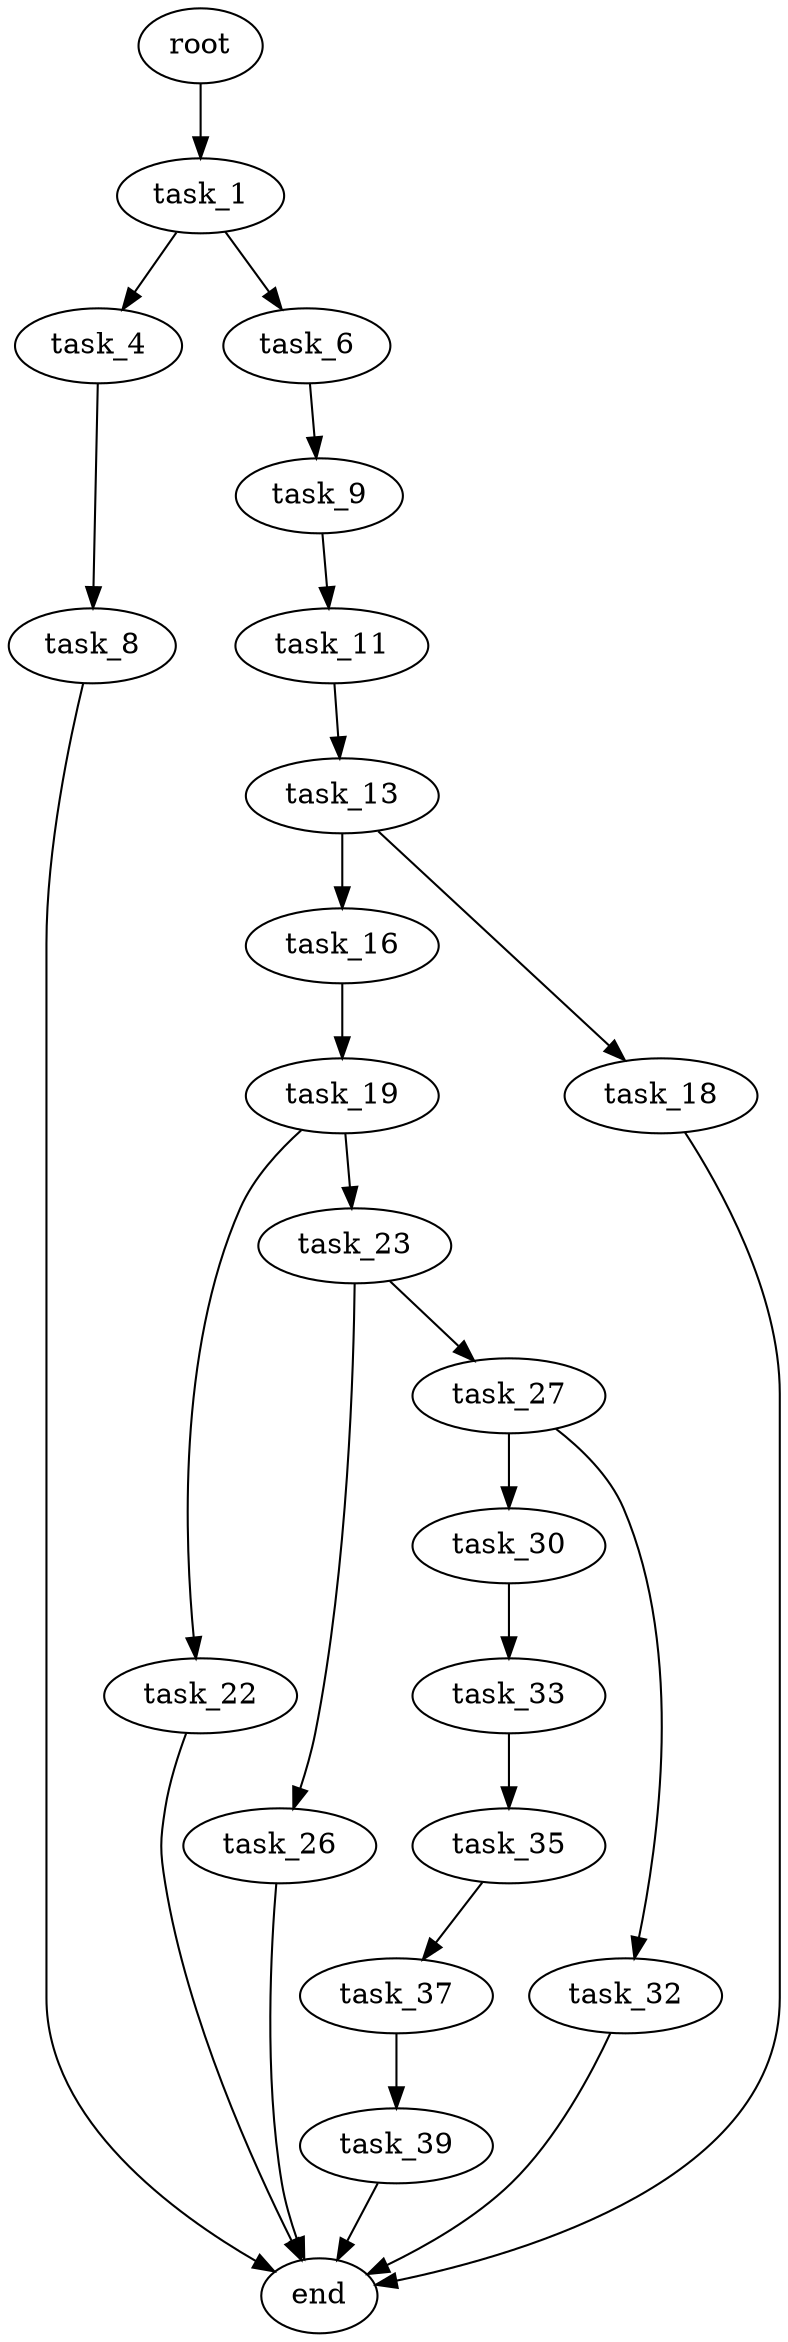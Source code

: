 digraph G {
  root [size="0.000000"];
  task_1 [size="555550472404.000000"];
  task_4 [size="134217728000.000000"];
  task_6 [size="1073741824000.000000"];
  task_8 [size="228788203850.000000"];
  task_9 [size="7164818572.000000"];
  end [size="0.000000"];
  task_11 [size="882656926542.000000"];
  task_13 [size="201151471120.000000"];
  task_16 [size="8555182835.000000"];
  task_18 [size="68719476736.000000"];
  task_19 [size="1464565387.000000"];
  task_22 [size="176006212224.000000"];
  task_23 [size="214757444373.000000"];
  task_26 [size="1073741824000.000000"];
  task_27 [size="134217728000.000000"];
  task_30 [size="28991029248.000000"];
  task_32 [size="549755813888.000000"];
  task_33 [size="439731429900.000000"];
  task_35 [size="17796738384.000000"];
  task_37 [size="35655389795.000000"];
  task_39 [size="11976639620.000000"];

  root -> task_1 [size="1.000000"];
  task_1 -> task_4 [size="838860800.000000"];
  task_1 -> task_6 [size="838860800.000000"];
  task_4 -> task_8 [size="209715200.000000"];
  task_6 -> task_9 [size="838860800.000000"];
  task_8 -> end [size="1.000000"];
  task_9 -> task_11 [size="838860800.000000"];
  task_11 -> task_13 [size="679477248.000000"];
  task_13 -> task_16 [size="301989888.000000"];
  task_13 -> task_18 [size="301989888.000000"];
  task_16 -> task_19 [size="411041792.000000"];
  task_18 -> end [size="1.000000"];
  task_19 -> task_22 [size="33554432.000000"];
  task_19 -> task_23 [size="33554432.000000"];
  task_22 -> end [size="1.000000"];
  task_23 -> task_26 [size="301989888.000000"];
  task_23 -> task_27 [size="301989888.000000"];
  task_26 -> end [size="1.000000"];
  task_27 -> task_30 [size="209715200.000000"];
  task_27 -> task_32 [size="209715200.000000"];
  task_30 -> task_33 [size="75497472.000000"];
  task_32 -> end [size="1.000000"];
  task_33 -> task_35 [size="679477248.000000"];
  task_35 -> task_37 [size="838860800.000000"];
  task_37 -> task_39 [size="33554432.000000"];
  task_39 -> end [size="1.000000"];
}
